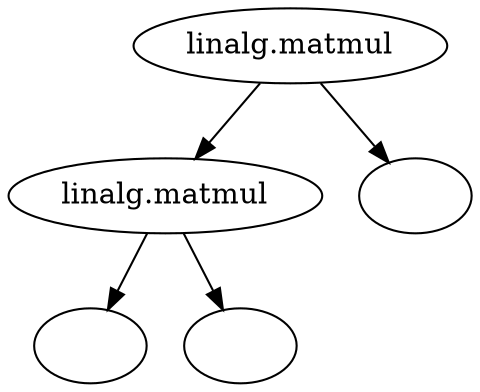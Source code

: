 digraph {
	0 [label="linalg.matmul"];
	1 [label=""];
	2 [label=""];
	3 [label="linalg.matmul"];
	5 [label=""];

	0 -> 1;
	0 -> 2;
	3 -> 0;
	3 -> 5;
}
